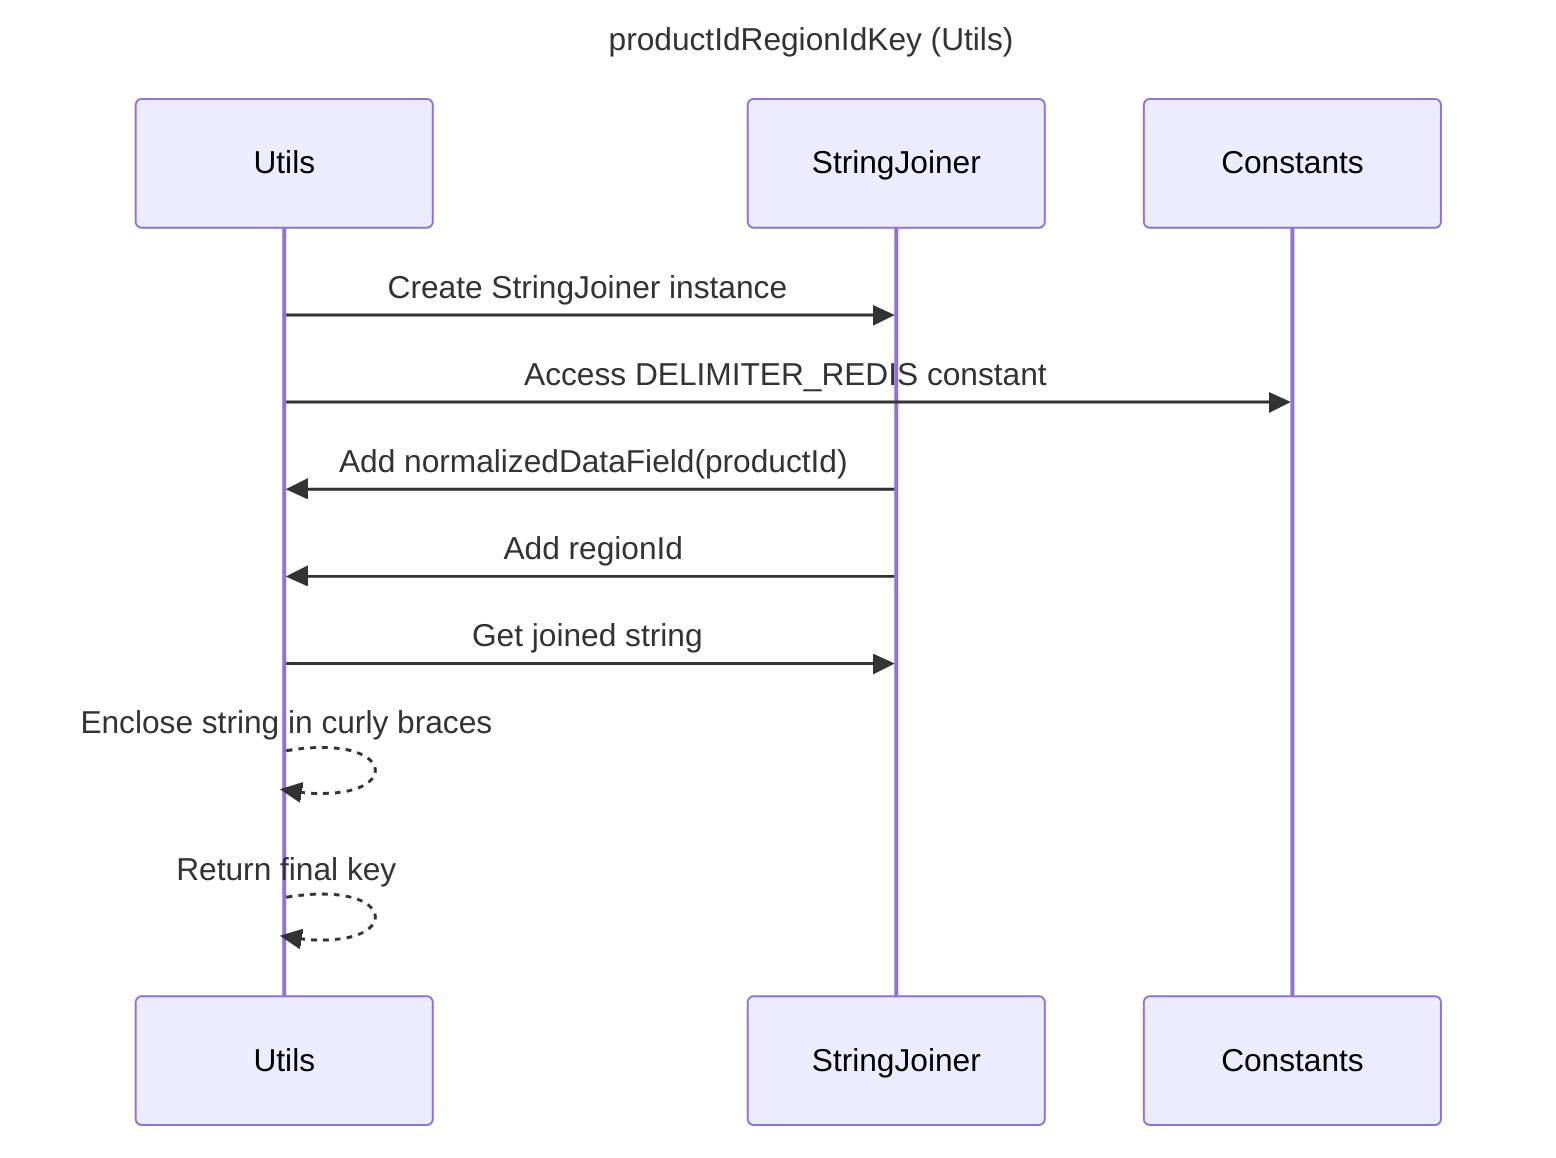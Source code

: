 ---
title: productIdRegionIdKey (Utils)
---

sequenceDiagram
    participant Utils
    participant StringJoiner
    participant Constants
    
    Utils->>StringJoiner: Create StringJoiner instance
    Utils->>Constants: Access DELIMITER_REDIS constant
    StringJoiner->>Utils: Add normalizedDataField(productId)
    StringJoiner->>Utils: Add regionId
    Utils->>StringJoiner: Get joined string
    Utils-->>Utils: Enclose string in curly braces
    Utils-->>Utils: Return final key